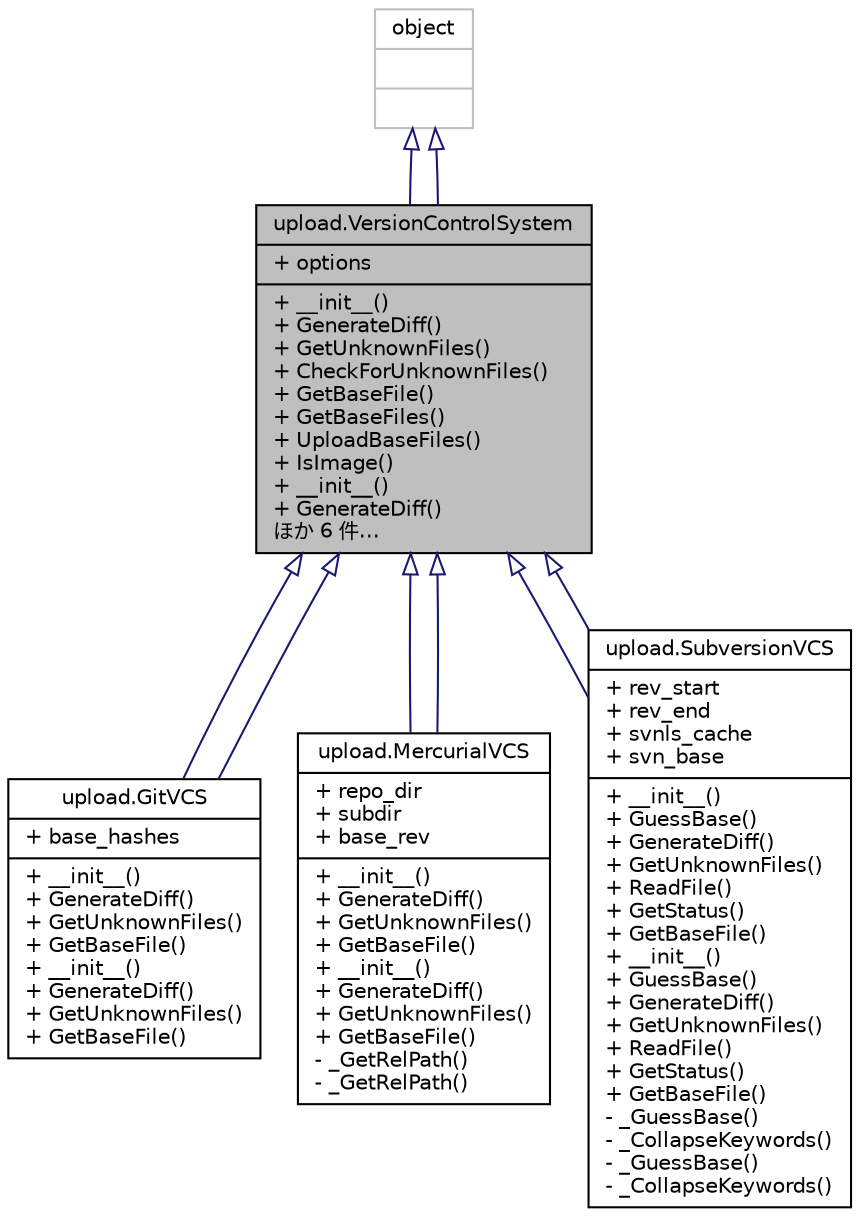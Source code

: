 digraph "upload.VersionControlSystem"
{
  edge [fontname="Helvetica",fontsize="10",labelfontname="Helvetica",labelfontsize="10"];
  node [fontname="Helvetica",fontsize="10",shape=record];
  Node0 [label="{upload.VersionControlSystem\n|+ options\l|+ __init__()\l+ GenerateDiff()\l+ GetUnknownFiles()\l+ CheckForUnknownFiles()\l+ GetBaseFile()\l+ GetBaseFiles()\l+ UploadBaseFiles()\l+ IsImage()\l+ __init__()\l+ GenerateDiff()\lほか 6 件…\l}",height=0.2,width=0.4,color="black", fillcolor="grey75", style="filled", fontcolor="black"];
  Node1 -> Node0 [dir="back",color="midnightblue",fontsize="10",style="solid",arrowtail="onormal",fontname="Helvetica"];
  Node1 [label="{object\n||}",height=0.2,width=0.4,color="grey75", fillcolor="white", style="filled"];
  Node1 -> Node0 [dir="back",color="midnightblue",fontsize="10",style="solid",arrowtail="onormal",fontname="Helvetica"];
  Node0 -> Node2 [dir="back",color="midnightblue",fontsize="10",style="solid",arrowtail="onormal",fontname="Helvetica"];
  Node2 [label="{upload.GitVCS\n|+ base_hashes\l|+ __init__()\l+ GenerateDiff()\l+ GetUnknownFiles()\l+ GetBaseFile()\l+ __init__()\l+ GenerateDiff()\l+ GetUnknownFiles()\l+ GetBaseFile()\l}",height=0.2,width=0.4,color="black", fillcolor="white", style="filled",URL="$df/daf/classupload_1_1_git_v_c_s.html"];
  Node0 -> Node2 [dir="back",color="midnightblue",fontsize="10",style="solid",arrowtail="onormal",fontname="Helvetica"];
  Node0 -> Node3 [dir="back",color="midnightblue",fontsize="10",style="solid",arrowtail="onormal",fontname="Helvetica"];
  Node3 [label="{upload.MercurialVCS\n|+ repo_dir\l+ subdir\l+ base_rev\l|+ __init__()\l+ GenerateDiff()\l+ GetUnknownFiles()\l+ GetBaseFile()\l+ __init__()\l+ GenerateDiff()\l+ GetUnknownFiles()\l+ GetBaseFile()\l- _GetRelPath()\l- _GetRelPath()\l}",height=0.2,width=0.4,color="black", fillcolor="white", style="filled",URL="$d2/de0/classupload_1_1_mercurial_v_c_s.html"];
  Node0 -> Node3 [dir="back",color="midnightblue",fontsize="10",style="solid",arrowtail="onormal",fontname="Helvetica"];
  Node0 -> Node4 [dir="back",color="midnightblue",fontsize="10",style="solid",arrowtail="onormal",fontname="Helvetica"];
  Node4 [label="{upload.SubversionVCS\n|+ rev_start\l+ rev_end\l+ svnls_cache\l+ svn_base\l|+ __init__()\l+ GuessBase()\l+ GenerateDiff()\l+ GetUnknownFiles()\l+ ReadFile()\l+ GetStatus()\l+ GetBaseFile()\l+ __init__()\l+ GuessBase()\l+ GenerateDiff()\l+ GetUnknownFiles()\l+ ReadFile()\l+ GetStatus()\l+ GetBaseFile()\l- _GuessBase()\l- _CollapseKeywords()\l- _GuessBase()\l- _CollapseKeywords()\l}",height=0.2,width=0.4,color="black", fillcolor="white", style="filled",URL="$df/d5b/classupload_1_1_subversion_v_c_s.html"];
  Node0 -> Node4 [dir="back",color="midnightblue",fontsize="10",style="solid",arrowtail="onormal",fontname="Helvetica"];
}
